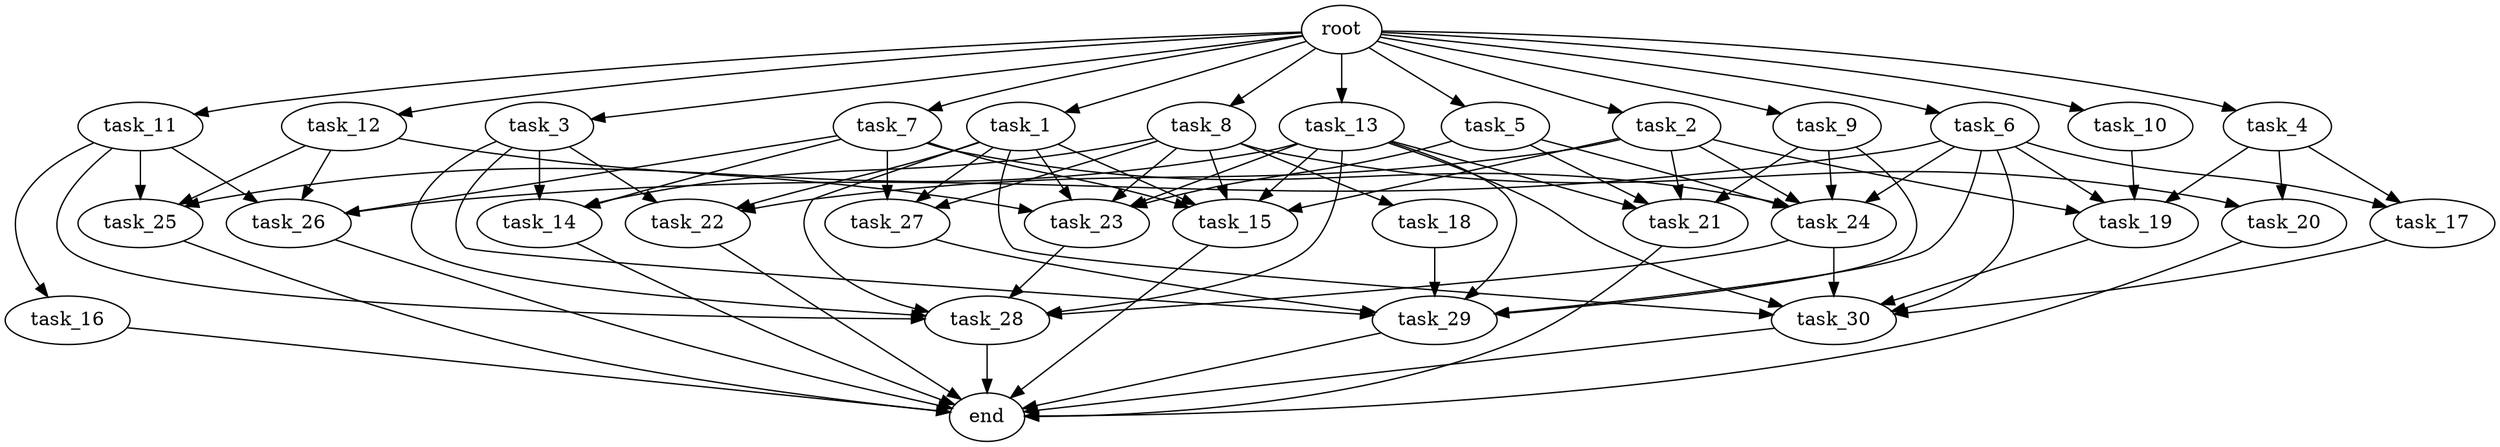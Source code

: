 digraph G {
  root [size="0.000000e+00"];
  task_1 [size="7.047604e+10"];
  task_2 [size="5.571764e+10"];
  task_3 [size="4.070450e+09"];
  task_4 [size="3.281826e+10"];
  task_5 [size="1.158110e+10"];
  task_6 [size="2.836831e+10"];
  task_7 [size="6.004295e+10"];
  task_8 [size="3.120757e+10"];
  task_9 [size="9.761814e+10"];
  task_10 [size="4.440115e+10"];
  task_11 [size="5.539605e+10"];
  task_12 [size="2.906603e+10"];
  task_13 [size="8.553801e+10"];
  task_14 [size="1.888661e+10"];
  task_15 [size="6.970220e+09"];
  task_16 [size="8.410742e+10"];
  task_17 [size="4.757292e+10"];
  task_18 [size="6.791632e+10"];
  task_19 [size="1.793794e+10"];
  task_20 [size="9.987235e+10"];
  task_21 [size="4.916992e+10"];
  task_22 [size="1.052614e+10"];
  task_23 [size="4.381145e+10"];
  task_24 [size="6.585824e+10"];
  task_25 [size="8.509741e+09"];
  task_26 [size="1.434532e+10"];
  task_27 [size="4.006842e+10"];
  task_28 [size="5.905982e+10"];
  task_29 [size="1.018120e+10"];
  task_30 [size="9.252978e+10"];
  end [size="0.000000e+00"];

  root -> task_1 [size="1.000000e-12"];
  root -> task_2 [size="1.000000e-12"];
  root -> task_3 [size="1.000000e-12"];
  root -> task_4 [size="1.000000e-12"];
  root -> task_5 [size="1.000000e-12"];
  root -> task_6 [size="1.000000e-12"];
  root -> task_7 [size="1.000000e-12"];
  root -> task_8 [size="1.000000e-12"];
  root -> task_9 [size="1.000000e-12"];
  root -> task_10 [size="1.000000e-12"];
  root -> task_11 [size="1.000000e-12"];
  root -> task_12 [size="1.000000e-12"];
  root -> task_13 [size="1.000000e-12"];
  task_1 -> task_15 [size="1.394044e+07"];
  task_1 -> task_22 [size="3.508712e+07"];
  task_1 -> task_23 [size="8.762291e+07"];
  task_1 -> task_27 [size="1.335614e+08"];
  task_1 -> task_28 [size="9.843303e+07"];
  task_1 -> task_30 [size="1.542163e+08"];
  task_2 -> task_15 [size="1.394044e+07"];
  task_2 -> task_19 [size="4.484484e+07"];
  task_2 -> task_21 [size="1.229248e+08"];
  task_2 -> task_22 [size="3.508712e+07"];
  task_2 -> task_24 [size="1.317165e+08"];
  task_3 -> task_14 [size="6.295537e+07"];
  task_3 -> task_22 [size="3.508712e+07"];
  task_3 -> task_28 [size="9.843303e+07"];
  task_3 -> task_29 [size="1.696866e+07"];
  task_4 -> task_17 [size="2.378646e+08"];
  task_4 -> task_19 [size="4.484484e+07"];
  task_4 -> task_20 [size="4.993617e+08"];
  task_5 -> task_21 [size="1.229248e+08"];
  task_5 -> task_23 [size="8.762291e+07"];
  task_5 -> task_24 [size="1.317165e+08"];
  task_6 -> task_17 [size="2.378646e+08"];
  task_6 -> task_19 [size="4.484484e+07"];
  task_6 -> task_24 [size="1.317165e+08"];
  task_6 -> task_26 [size="3.586331e+07"];
  task_6 -> task_29 [size="1.696866e+07"];
  task_6 -> task_30 [size="1.542163e+08"];
  task_7 -> task_14 [size="6.295537e+07"];
  task_7 -> task_15 [size="1.394044e+07"];
  task_7 -> task_24 [size="1.317165e+08"];
  task_7 -> task_26 [size="3.586331e+07"];
  task_7 -> task_27 [size="1.335614e+08"];
  task_8 -> task_14 [size="6.295537e+07"];
  task_8 -> task_15 [size="1.394044e+07"];
  task_8 -> task_18 [size="6.791632e+08"];
  task_8 -> task_20 [size="4.993617e+08"];
  task_8 -> task_23 [size="8.762291e+07"];
  task_8 -> task_27 [size="1.335614e+08"];
  task_9 -> task_21 [size="1.229248e+08"];
  task_9 -> task_24 [size="1.317165e+08"];
  task_9 -> task_29 [size="1.696866e+07"];
  task_10 -> task_19 [size="4.484484e+07"];
  task_11 -> task_16 [size="8.410742e+08"];
  task_11 -> task_25 [size="2.836580e+07"];
  task_11 -> task_26 [size="3.586331e+07"];
  task_11 -> task_28 [size="9.843303e+07"];
  task_12 -> task_23 [size="8.762291e+07"];
  task_12 -> task_25 [size="2.836580e+07"];
  task_12 -> task_26 [size="3.586331e+07"];
  task_13 -> task_15 [size="1.394044e+07"];
  task_13 -> task_21 [size="1.229248e+08"];
  task_13 -> task_23 [size="8.762291e+07"];
  task_13 -> task_25 [size="2.836580e+07"];
  task_13 -> task_28 [size="9.843303e+07"];
  task_13 -> task_29 [size="1.696866e+07"];
  task_13 -> task_30 [size="1.542163e+08"];
  task_14 -> end [size="1.000000e-12"];
  task_15 -> end [size="1.000000e-12"];
  task_16 -> end [size="1.000000e-12"];
  task_17 -> task_30 [size="1.542163e+08"];
  task_18 -> task_29 [size="1.696866e+07"];
  task_19 -> task_30 [size="1.542163e+08"];
  task_20 -> end [size="1.000000e-12"];
  task_21 -> end [size="1.000000e-12"];
  task_22 -> end [size="1.000000e-12"];
  task_23 -> task_28 [size="9.843303e+07"];
  task_24 -> task_28 [size="9.843303e+07"];
  task_24 -> task_30 [size="1.542163e+08"];
  task_25 -> end [size="1.000000e-12"];
  task_26 -> end [size="1.000000e-12"];
  task_27 -> task_29 [size="1.696866e+07"];
  task_28 -> end [size="1.000000e-12"];
  task_29 -> end [size="1.000000e-12"];
  task_30 -> end [size="1.000000e-12"];
}

